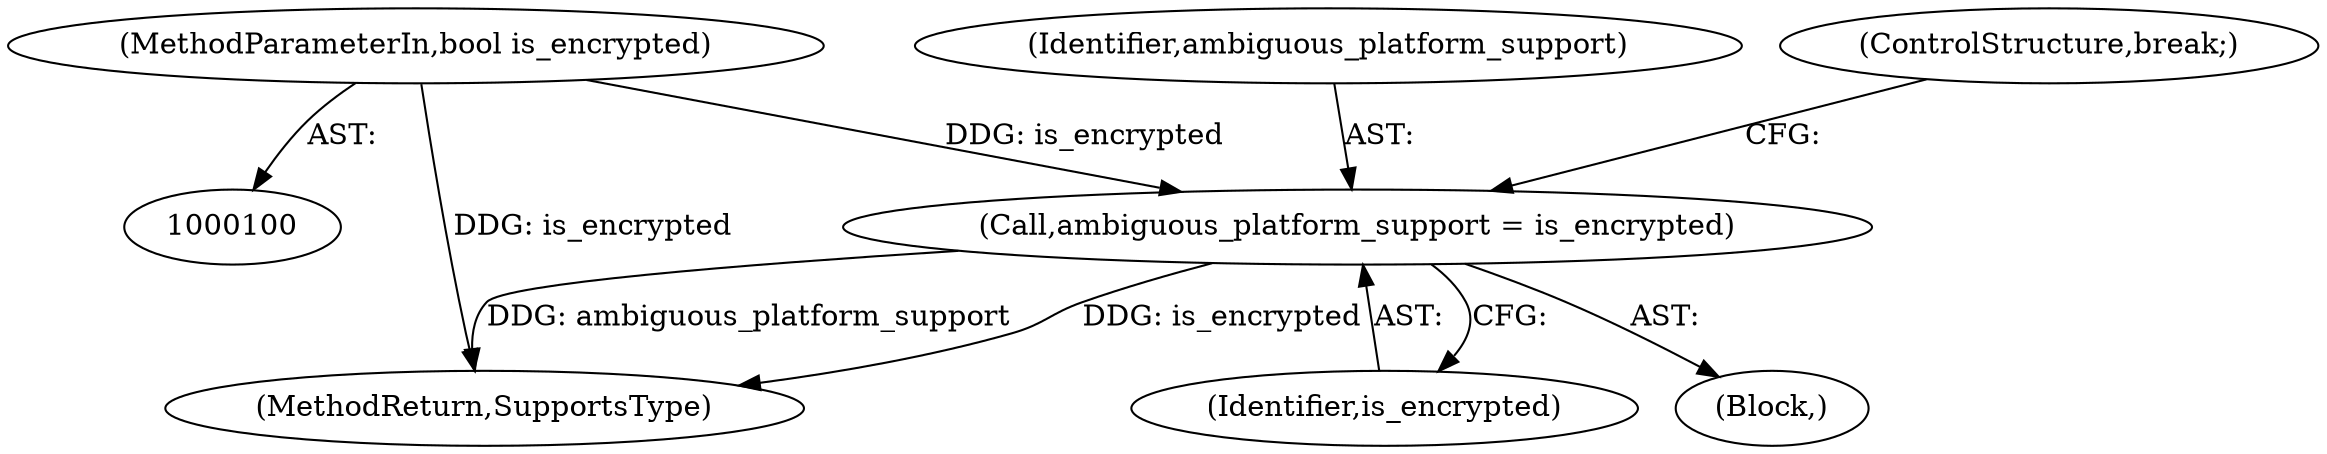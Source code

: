 digraph "0_Chrome_2fb4f2c9c461551d43fdfa28ef4c960da81a47dd_2@API" {
"1000165" [label="(Call,ambiguous_platform_support = is_encrypted)"];
"1000106" [label="(MethodParameterIn,bool is_encrypted)"];
"1000167" [label="(Identifier,is_encrypted)"];
"1000166" [label="(Identifier,ambiguous_platform_support)"];
"1000205" [label="(MethodReturn,SupportsType)"];
"1000159" [label="(Block,)"];
"1000106" [label="(MethodParameterIn,bool is_encrypted)"];
"1000165" [label="(Call,ambiguous_platform_support = is_encrypted)"];
"1000168" [label="(ControlStructure,break;)"];
"1000165" -> "1000159"  [label="AST: "];
"1000165" -> "1000167"  [label="CFG: "];
"1000166" -> "1000165"  [label="AST: "];
"1000167" -> "1000165"  [label="AST: "];
"1000168" -> "1000165"  [label="CFG: "];
"1000165" -> "1000205"  [label="DDG: ambiguous_platform_support"];
"1000165" -> "1000205"  [label="DDG: is_encrypted"];
"1000106" -> "1000165"  [label="DDG: is_encrypted"];
"1000106" -> "1000100"  [label="AST: "];
"1000106" -> "1000205"  [label="DDG: is_encrypted"];
}
